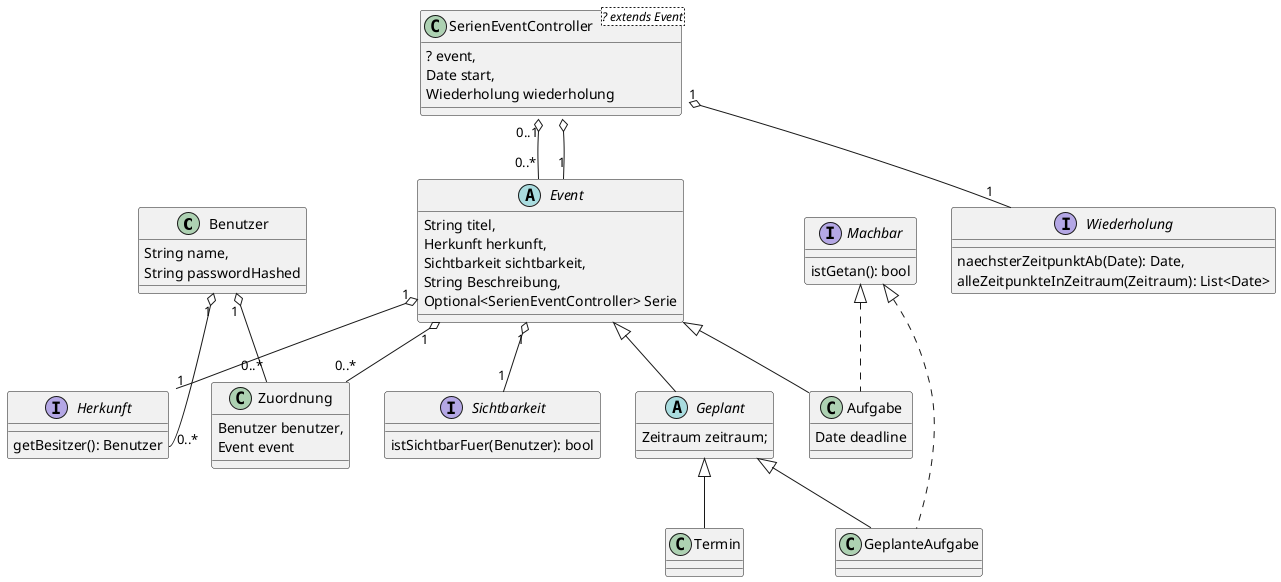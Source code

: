 @startuml
class Benutzer{
    String name,
    String passwordHashed
}
class SerienEventController<? extends Event>{
    ? event,
    Date start,
    Wiederholung wiederholung
}

abstract class Event{
    String titel,
    Herkunft herkunft,
    Sichtbarkeit sichtbarkeit,
    String Beschreibung,
    Optional<SerienEventController> Serie
}

SerienEventController "0..1" o-- "0..*" Event
SerienEventController::defaultEvent o-- "1" Event

interface Herkunft{
    getBesitzer(): Benutzer
}

Event "1" o-- "1" Herkunft

interface Sichtbarkeit{
    istSichtbarFuer(Benutzer): bool
}

Event "1" o-- "1" Sichtbarkeit

class Termin extends Geplant{
}

interface Machbar{
    istGetan(): bool
}

class Aufgabe extends Event implements Machbar{
    Date deadline
}

class GeplanteAufgabe extends Geplant implements Machbar {

}

interface Wiederholung{
    naechsterZeitpunktAb(Date): Date,
    alleZeitpunkteInZeitraum(Zeitraum): List<Date>
}

abstract class Geplant extends Event{
    Zeitraum zeitraum;
}

class Zuordnung{
    Benutzer benutzer,
    Event event
}



Event "1" o-- "0..*" Zuordnung
Benutzer "1" o-- "0..*" Zuordnung
Benutzer "1" o-- "0..*" Herkunft::getBesitzer

SerienEventController "1" o-- "1" Wiederholung

@enduml